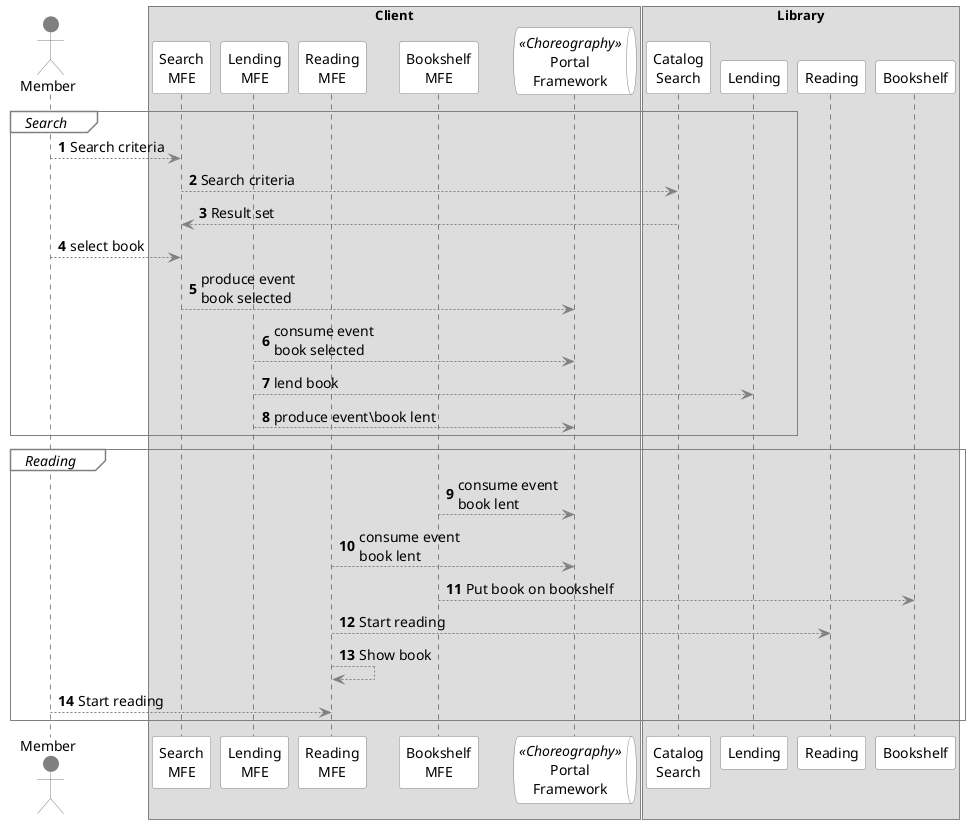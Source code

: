 @startuml
'https://plantuml.com/sequence-diagram

autonumber
autonumber
skinparam arrow {
    fontcolor black
    color grey
    fontsize 14
}

skinparam participant {
    backgroundcolor white
    fontcolor black
    bordercolor grey
    fontsize 14
}

skinparam queue {
    backgroundcolor white
    fontcolor black
    bordercolor grey
    fontcolor<<Choreography>> black
    fontsize 14
}

skinparam actor {
    backgroundcolor grey
    fontcolor black
    bordercolor grey
    fontsize 14
}

<style>
sequenceDiagram {
  group {
    FontStyle italic
    LineThickness 1
    LineColor grey
    fontcolor black
    fontsize 14
  }
  groupHeader {
    FontStyle italic
    FontColor black
    BackGroundColor white
    LineColor grey
    fontsize 14
  }
}
</style>

actor Member as member

box Client
    participant "Search\nMFE" as searchUi
    participant "Lending\nMFE" as lendingUi
    participant "Reading\nMFE" as readingUi
    participant "Bookshelf\nMFE" as bookshelfUi
    queue "Portal\nFramework" as portalQueue <<Choreography>>


box Library
    participant "Catalog\nSearch" as searchComponent
    participant "Lending" as lendingComponent
    participant "Reading" as readingComponent
    participant "Bookshelf" as bookshelfComponent

group Search
    member --> searchUi : Search criteria
    searchUi --> searchComponent : Search criteria
    searchComponent --> searchUi : Result set
    member --> searchUi: select book

    searchUi --> portalQueue : produce event\nbook selected
    lendingUi --> portalQueue : consume event\nbook selected
    lendingUi --> lendingComponent : lend book
    lendingUi --> portalQueue : produce event\book lent
end group

group Reading
    bookshelfUi --> portalQueue : consume event\nbook lent
    readingUi --> portalQueue : consume event\nbook lent
    bookshelfUi --> bookshelfComponent : Put book on bookshelf
    readingUi --> readingComponent : Start reading
    readingUi --> readingUi : Show book
    member --> readingUi : Start reading
end group


@enduml